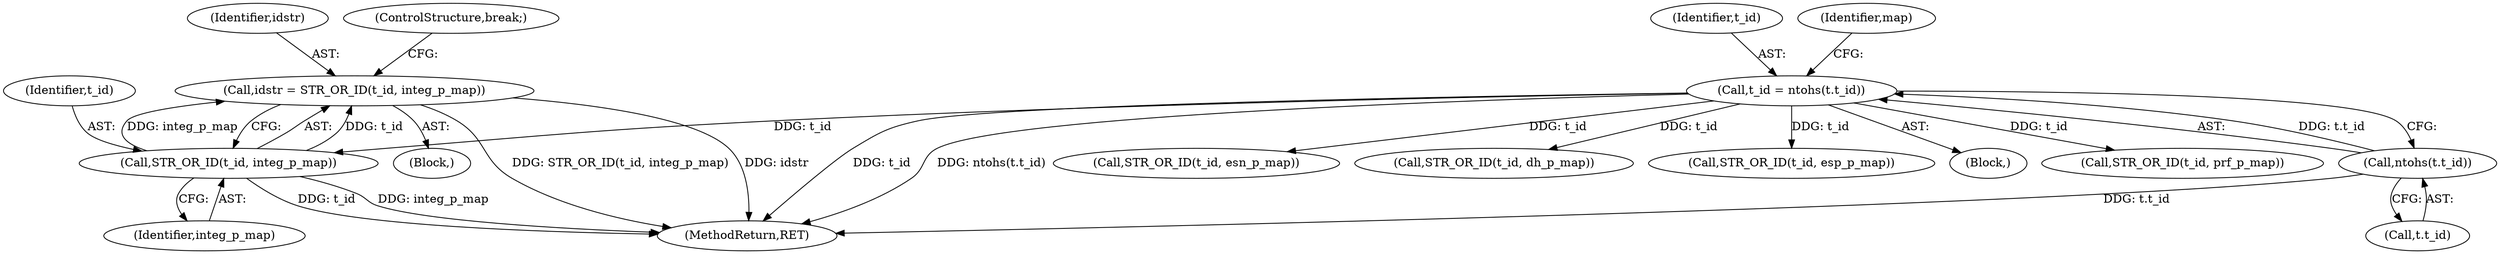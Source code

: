 digraph "0_tcpdump_e0a5a02b0fc1900a69d6c37ed0aab36fb8494e6d_3@pointer" {
"1000182" [label="(Call,idstr = STR_OR_ID(t_id, integ_p_map))"];
"1000184" [label="(Call,STR_OR_ID(t_id, integ_p_map))"];
"1000138" [label="(Call,t_id = ntohs(t.t_id))"];
"1000140" [label="(Call,ntohs(t.t_id))"];
"1000154" [label="(Block,)"];
"1000183" [label="(Identifier,idstr)"];
"1000182" [label="(Call,idstr = STR_OR_ID(t_id, integ_p_map))"];
"1000139" [label="(Identifier,t_id)"];
"1000198" [label="(Call,STR_OR_ID(t_id, esn_p_map))"];
"1000141" [label="(Call,t.t_id)"];
"1000187" [label="(ControlStructure,break;)"];
"1000140" [label="(Call,ntohs(t.t_id))"];
"1000145" [label="(Identifier,map)"];
"1000191" [label="(Call,STR_OR_ID(t_id, dh_p_map))"];
"1000184" [label="(Call,STR_OR_ID(t_id, integ_p_map))"];
"1000158" [label="(Call,STR_OR_ID(t_id, esp_p_map))"];
"1000185" [label="(Identifier,t_id)"];
"1000106" [label="(Block,)"];
"1000186" [label="(Identifier,integ_p_map)"];
"1000138" [label="(Call,t_id = ntohs(t.t_id))"];
"1000177" [label="(Call,STR_OR_ID(t_id, prf_p_map))"];
"1000308" [label="(MethodReturn,RET)"];
"1000182" -> "1000154"  [label="AST: "];
"1000182" -> "1000184"  [label="CFG: "];
"1000183" -> "1000182"  [label="AST: "];
"1000184" -> "1000182"  [label="AST: "];
"1000187" -> "1000182"  [label="CFG: "];
"1000182" -> "1000308"  [label="DDG: STR_OR_ID(t_id, integ_p_map)"];
"1000182" -> "1000308"  [label="DDG: idstr"];
"1000184" -> "1000182"  [label="DDG: t_id"];
"1000184" -> "1000182"  [label="DDG: integ_p_map"];
"1000184" -> "1000186"  [label="CFG: "];
"1000185" -> "1000184"  [label="AST: "];
"1000186" -> "1000184"  [label="AST: "];
"1000184" -> "1000308"  [label="DDG: t_id"];
"1000184" -> "1000308"  [label="DDG: integ_p_map"];
"1000138" -> "1000184"  [label="DDG: t_id"];
"1000138" -> "1000106"  [label="AST: "];
"1000138" -> "1000140"  [label="CFG: "];
"1000139" -> "1000138"  [label="AST: "];
"1000140" -> "1000138"  [label="AST: "];
"1000145" -> "1000138"  [label="CFG: "];
"1000138" -> "1000308"  [label="DDG: t_id"];
"1000138" -> "1000308"  [label="DDG: ntohs(t.t_id)"];
"1000140" -> "1000138"  [label="DDG: t.t_id"];
"1000138" -> "1000158"  [label="DDG: t_id"];
"1000138" -> "1000177"  [label="DDG: t_id"];
"1000138" -> "1000191"  [label="DDG: t_id"];
"1000138" -> "1000198"  [label="DDG: t_id"];
"1000140" -> "1000141"  [label="CFG: "];
"1000141" -> "1000140"  [label="AST: "];
"1000140" -> "1000308"  [label="DDG: t.t_id"];
}
